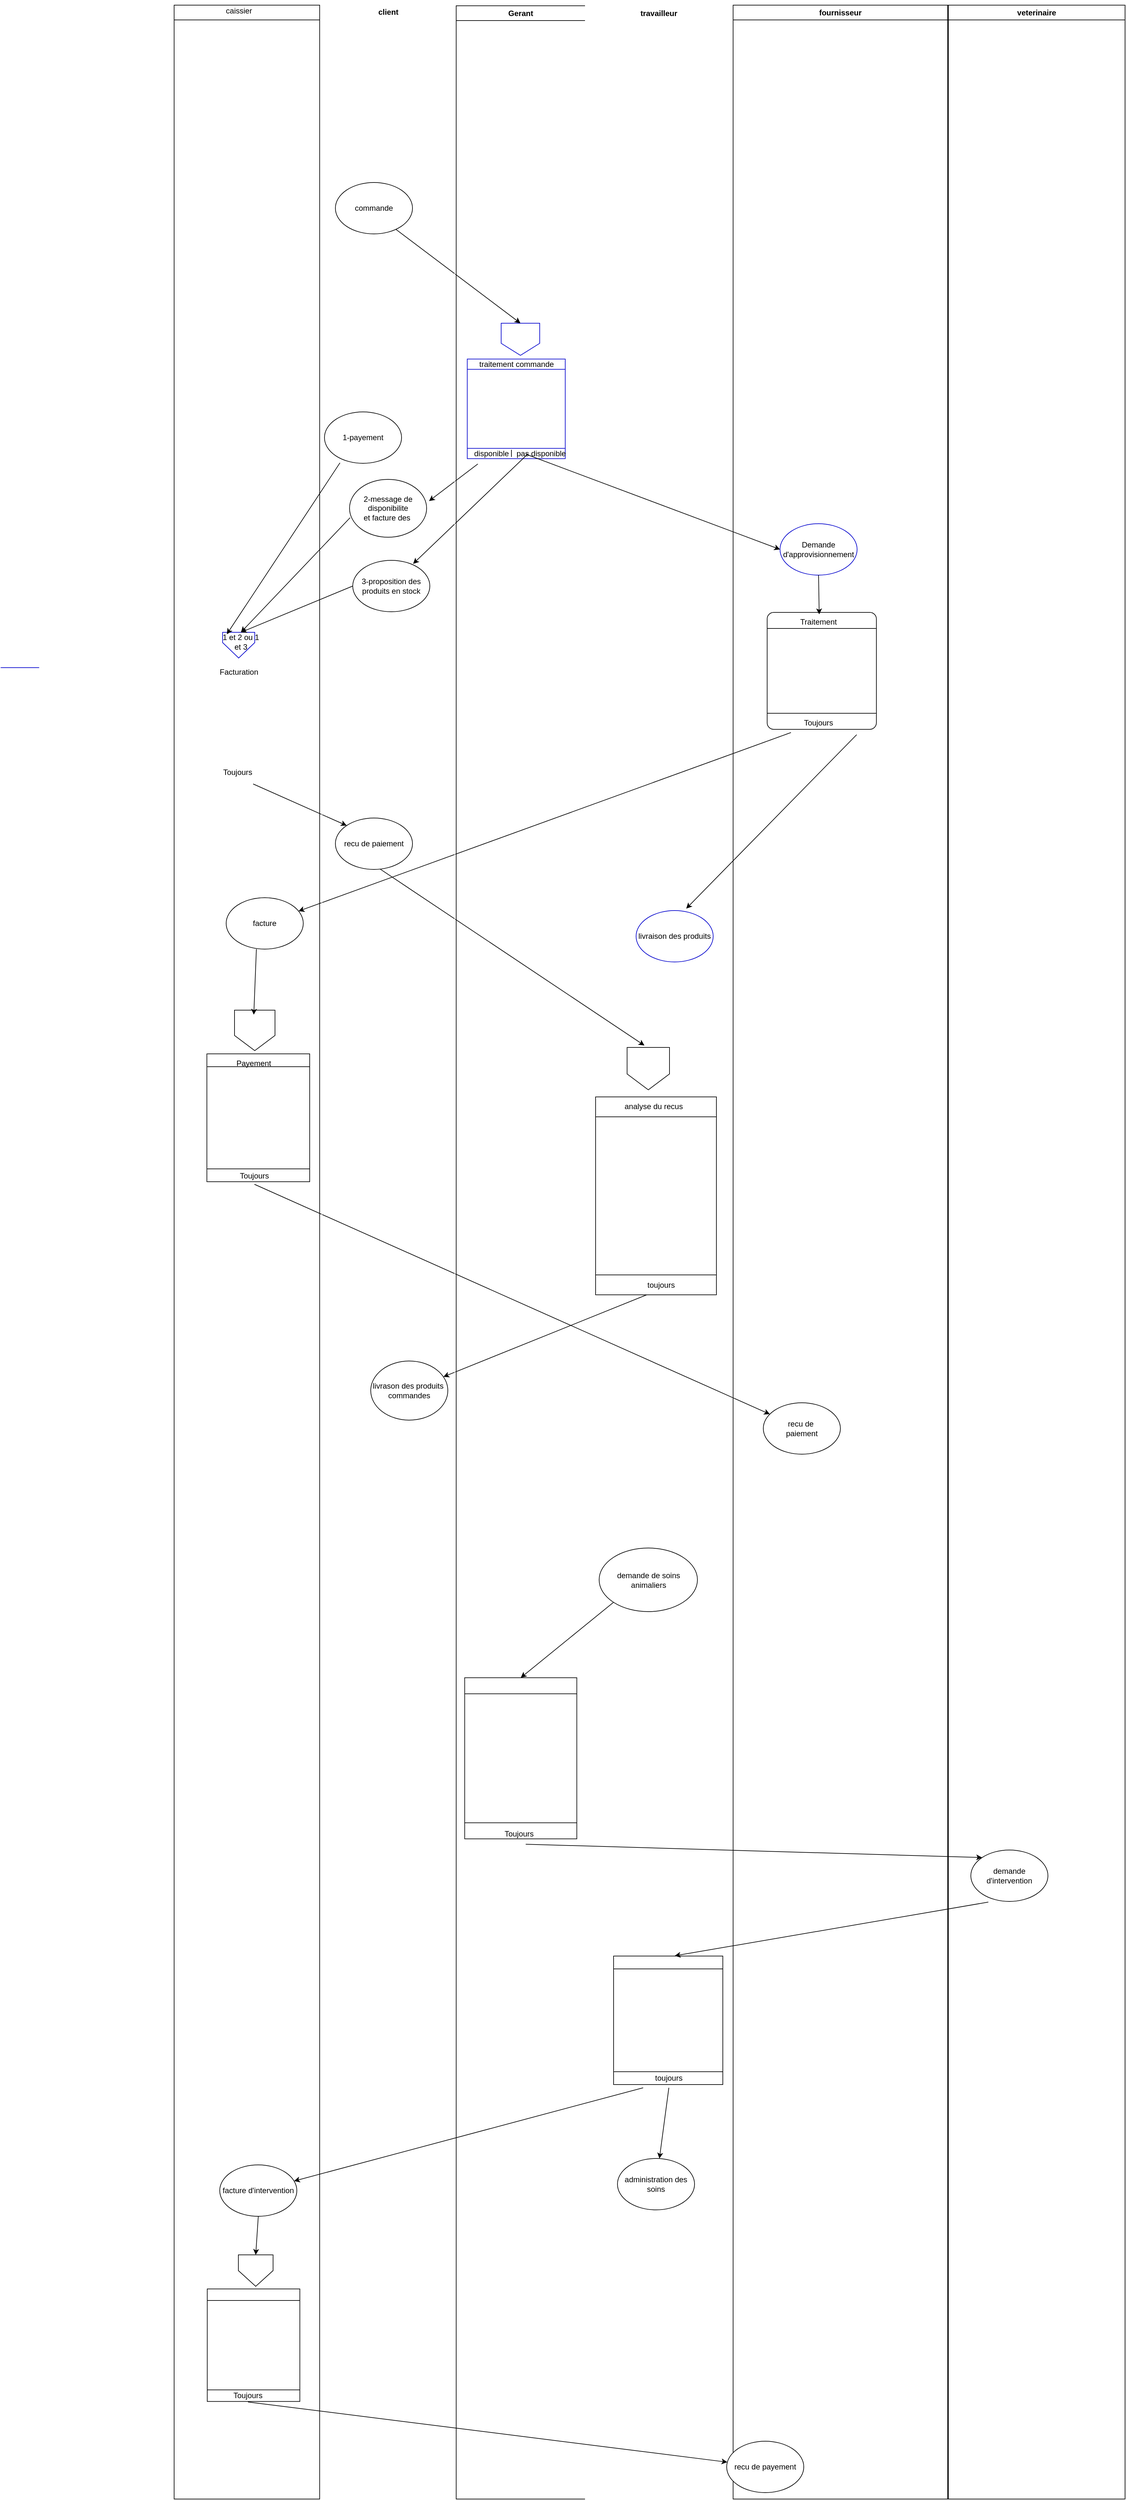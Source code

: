 <mxfile version="20.8.16" type="device" pages="2"><diagram id="_wHtPRiYCmOLd6U_pCaD" name="Page-2"><mxGraphModel dx="2730" dy="1929" grid="1" gridSize="10" guides="1" tooltips="1" connect="1" arrows="1" fold="1" page="1" pageScale="1" pageWidth="827" pageHeight="1169" math="0" shadow="0"><root><mxCell id="0"/><mxCell id="1" parent="0"/><mxCell id="dFx7eWfpl0-Sr2vh82I6-42" value="" style="swimlane;whiteSpace=wrap;html=1;" parent="1" vertex="1"><mxGeometry y="-401" width="226.53" height="3881" as="geometry"/></mxCell><mxCell id="k21HXoA44HIlBdonrbgH-63" value="" style="verticalLabelPosition=bottom;verticalAlign=top;html=1;shape=process;whiteSpace=wrap;rounded=1;size=0.14;arcSize=6;strokeColor=#FFFFFF;strokeWidth=1;rotation=90;" parent="dFx7eWfpl0-Sr2vh82I6-42" vertex="1"><mxGeometry x="8" y="1030" width="185" height="162.5" as="geometry"/></mxCell><mxCell id="k21HXoA44HIlBdonrbgH-72" value="" style="shape=offPageConnector;whiteSpace=wrap;html=1;strokeColor=#0000CC;strokeWidth=1;size=0.6;" parent="dFx7eWfpl0-Sr2vh82I6-42" vertex="1"><mxGeometry x="75.5" y="976" width="50" height="40" as="geometry"/></mxCell><mxCell id="k21HXoA44HIlBdonrbgH-73" value="1 et 2 ou 1 et 3" style="text;html=1;strokeColor=none;fillColor=none;align=center;verticalAlign=middle;whiteSpace=wrap;rounded=0;" parent="dFx7eWfpl0-Sr2vh82I6-42" vertex="1"><mxGeometry x="74" y="976" width="60" height="30" as="geometry"/></mxCell><mxCell id="k21HXoA44HIlBdonrbgH-91" value="facture" style="ellipse;whiteSpace=wrap;html=1;" parent="dFx7eWfpl0-Sr2vh82I6-42" vertex="1"><mxGeometry x="81" y="1389" width="120" height="80" as="geometry"/></mxCell><mxCell id="k21HXoA44HIlBdonrbgH-93" value="" style="shape=offPageConnector;whiteSpace=wrap;html=1;" parent="dFx7eWfpl0-Sr2vh82I6-42" vertex="1"><mxGeometry x="94" y="1564" width="63" height="63" as="geometry"/></mxCell><mxCell id="k21HXoA44HIlBdonrbgH-96" value="" style="shape=process;whiteSpace=wrap;html=1;backgroundOutline=1;direction=south;" parent="dFx7eWfpl0-Sr2vh82I6-42" vertex="1"><mxGeometry x="51" y="1632" width="160" height="199" as="geometry"/></mxCell><mxCell id="k21HXoA44HIlBdonrbgH-97" value="Payement" style="text;html=1;strokeColor=none;fillColor=none;align=center;verticalAlign=middle;whiteSpace=wrap;rounded=0;" parent="dFx7eWfpl0-Sr2vh82I6-42" vertex="1"><mxGeometry x="45" y="1632" width="158" height="30" as="geometry"/></mxCell><mxCell id="k21HXoA44HIlBdonrbgH-98" value="Toujours" style="text;html=1;strokeColor=none;fillColor=none;align=center;verticalAlign=middle;whiteSpace=wrap;rounded=0;" parent="dFx7eWfpl0-Sr2vh82I6-42" vertex="1"><mxGeometry x="44" y="1809" width="162" height="26" as="geometry"/></mxCell><mxCell id="6mgHY01EebdtEA9BwNPe-30" value="facture d'intervention" style="ellipse;whiteSpace=wrap;html=1;" vertex="1" parent="dFx7eWfpl0-Sr2vh82I6-42"><mxGeometry x="71" y="3361" width="120" height="80" as="geometry"/></mxCell><mxCell id="6mgHY01EebdtEA9BwNPe-31" value="" style="verticalLabelPosition=bottom;verticalAlign=top;html=1;shape=offPageConnector;rounded=0;size=0.5;" vertex="1" parent="dFx7eWfpl0-Sr2vh82I6-42"><mxGeometry x="100" y="3501" width="54" height="49" as="geometry"/></mxCell><mxCell id="6mgHY01EebdtEA9BwNPe-32" value="" style="endArrow=classic;html=1;rounded=0;entryX=0.5;entryY=0;entryDx=0;entryDy=0;exitX=0.5;exitY=1;exitDx=0;exitDy=0;" edge="1" parent="dFx7eWfpl0-Sr2vh82I6-42" source="6mgHY01EebdtEA9BwNPe-30" target="6mgHY01EebdtEA9BwNPe-31"><mxGeometry width="50" height="50" relative="1" as="geometry"><mxPoint x="390" y="3431" as="sourcePoint"/><mxPoint x="770" y="3291" as="targetPoint"/></mxGeometry></mxCell><mxCell id="6mgHY01EebdtEA9BwNPe-33" value="" style="shape=process;whiteSpace=wrap;html=1;backgroundOutline=1;rotation=90;" vertex="1" parent="dFx7eWfpl0-Sr2vh82I6-42"><mxGeometry x="36.07" y="3569.55" width="175.11" height="144.1" as="geometry"/></mxCell><mxCell id="6mgHY01EebdtEA9BwNPe-34" value="Toujours" style="text;html=1;strokeColor=none;fillColor=none;align=center;verticalAlign=middle;whiteSpace=wrap;rounded=0;" vertex="1" parent="dFx7eWfpl0-Sr2vh82I6-42"><mxGeometry x="50" y="3709" width="130" height="21" as="geometry"/></mxCell><mxCell id="dFx7eWfpl0-Sr2vh82I6-45" value="Gerant" style="swimlane;whiteSpace=wrap;html=1;" parent="1" vertex="1"><mxGeometry x="439" y="-400" width="201" height="3880" as="geometry"/></mxCell><mxCell id="k21HXoA44HIlBdonrbgH-75" value="" style="shape=offPageConnector;whiteSpace=wrap;html=1;strokeColor=#0000CC;strokeWidth=1;" parent="dFx7eWfpl0-Sr2vh82I6-45" vertex="1"><mxGeometry x="70" y="494" width="60" height="50" as="geometry"/></mxCell><mxCell id="k21HXoA44HIlBdonrbgH-43" value="" style="shape=process;whiteSpace=wrap;html=1;backgroundOutline=1;strokeColor=#0000CC;rotation=-90;" parent="dFx7eWfpl0-Sr2vh82I6-45" vertex="1"><mxGeometry x="16" y="551" width="155" height="152.5" as="geometry"/></mxCell><mxCell id="k21HXoA44HIlBdonrbgH-46" value="traitement commande" style="text;strokeColor=none;fillColor=none;align=left;verticalAlign=middle;spacingLeft=4;spacingRight=4;overflow=hidden;points=[[0,0.5],[1,0.5]];portConstraint=eastwest;rotatable=0;whiteSpace=wrap;html=1;" parent="dFx7eWfpl0-Sr2vh82I6-45" vertex="1"><mxGeometry x="30" y="543" width="140" height="30" as="geometry"/></mxCell><mxCell id="k21HXoA44HIlBdonrbgH-45" value="disponible" style="text;strokeColor=none;fillColor=none;align=left;verticalAlign=middle;spacingLeft=4;spacingRight=4;overflow=hidden;points=[[0,0.5],[1,0.5]];portConstraint=eastwest;rotatable=0;whiteSpace=wrap;html=1;" parent="dFx7eWfpl0-Sr2vh82I6-45" vertex="1"><mxGeometry x="22" y="682" width="90" height="30" as="geometry"/></mxCell><mxCell id="k21HXoA44HIlBdonrbgH-47" value="pas disponible" style="text;strokeColor=none;fillColor=none;align=left;verticalAlign=middle;spacingLeft=4;spacingRight=4;overflow=hidden;points=[[0,0.5],[1,0.5]];portConstraint=eastwest;rotatable=0;whiteSpace=wrap;html=1;" parent="dFx7eWfpl0-Sr2vh82I6-45" vertex="1"><mxGeometry x="88.25" y="682" width="88.75" height="30" as="geometry"/></mxCell><mxCell id="_wJdGZ9Efplp0J-UyoYN-21" value="" style="shape=process;whiteSpace=wrap;html=1;backgroundOutline=1;rotation=-90;" vertex="1" parent="dFx7eWfpl0-Sr2vh82I6-45"><mxGeometry x="-24.88" y="2640" width="250.75" height="174.5" as="geometry"/></mxCell><mxCell id="_wJdGZ9Efplp0J-UyoYN-22" value="Toujours" style="text;html=1;strokeColor=none;fillColor=none;align=center;verticalAlign=middle;whiteSpace=wrap;rounded=0;" vertex="1" parent="dFx7eWfpl0-Sr2vh82I6-45"><mxGeometry x="18" y="2830" width="160" height="30" as="geometry"/></mxCell><mxCell id="dFx7eWfpl0-Sr2vh82I6-46" value="travailleur" style="swimlane;whiteSpace=wrap;html=1;strokeColor=#FFFFFF;" parent="1" vertex="1"><mxGeometry x="640" y="-400" width="229" height="3880" as="geometry"/></mxCell><mxCell id="k21HXoA44HIlBdonrbgH-80" value="livraison des produits" style="ellipse;whiteSpace=wrap;html=1;strokeColor=#0000CC;strokeWidth=1;" parent="dFx7eWfpl0-Sr2vh82I6-46" vertex="1"><mxGeometry x="79" y="1408" width="120" height="80" as="geometry"/></mxCell><mxCell id="_wJdGZ9Efplp0J-UyoYN-4" value="" style="shape=offPageConnector;whiteSpace=wrap;html=1;" vertex="1" parent="dFx7eWfpl0-Sr2vh82I6-46"><mxGeometry x="65" y="1621" width="66" height="66" as="geometry"/></mxCell><mxCell id="_wJdGZ9Efplp0J-UyoYN-5" value="" style="shape=process;whiteSpace=wrap;html=1;backgroundOutline=1;rotation=90;" vertex="1" parent="dFx7eWfpl0-Sr2vh82I6-46"><mxGeometry x="-44" y="1758" width="308" height="188" as="geometry"/></mxCell><mxCell id="_wJdGZ9Efplp0J-UyoYN-7" value="analyse du recus" style="text;html=1;strokeColor=none;fillColor=none;align=center;verticalAlign=middle;whiteSpace=wrap;rounded=0;" vertex="1" parent="dFx7eWfpl0-Sr2vh82I6-46"><mxGeometry x="18" y="1698" width="177" height="30" as="geometry"/></mxCell><mxCell id="_wJdGZ9Efplp0J-UyoYN-8" value="toujours" style="text;html=1;strokeColor=none;fillColor=none;align=center;verticalAlign=middle;whiteSpace=wrap;rounded=0;" vertex="1" parent="dFx7eWfpl0-Sr2vh82I6-46"><mxGeometry x="73" y="1976" width="90" height="30" as="geometry"/></mxCell><mxCell id="_wJdGZ9Efplp0J-UyoYN-18" value="demande de soins animaliers" style="ellipse;whiteSpace=wrap;html=1;" vertex="1" parent="dFx7eWfpl0-Sr2vh82I6-46"><mxGeometry x="21.5" y="2400" width="153" height="99" as="geometry"/></mxCell><mxCell id="_wJdGZ9Efplp0J-UyoYN-25" value="" style="shape=process;whiteSpace=wrap;html=1;backgroundOutline=1;rotation=90;" vertex="1" parent="dFx7eWfpl0-Sr2vh82I6-46"><mxGeometry x="29" y="3050" width="200" height="170" as="geometry"/></mxCell><mxCell id="6mgHY01EebdtEA9BwNPe-26" value="toujours" style="text;html=1;strokeColor=none;fillColor=none;align=center;verticalAlign=middle;whiteSpace=wrap;rounded=0;" vertex="1" parent="dFx7eWfpl0-Sr2vh82I6-46"><mxGeometry x="50" y="3210" width="160" height="30" as="geometry"/></mxCell><mxCell id="6mgHY01EebdtEA9BwNPe-29" value="administration des soins" style="ellipse;whiteSpace=wrap;html=1;" vertex="1" parent="dFx7eWfpl0-Sr2vh82I6-46"><mxGeometry x="50.0" y="3350" width="120" height="80" as="geometry"/></mxCell><mxCell id="6mgHY01EebdtEA9BwNPe-27" value="" style="endArrow=classic;html=1;rounded=0;exitX=0.5;exitY=1;exitDx=0;exitDy=0;" edge="1" parent="dFx7eWfpl0-Sr2vh82I6-46" source="6mgHY01EebdtEA9BwNPe-26" target="6mgHY01EebdtEA9BwNPe-29"><mxGeometry width="50" height="50" relative="1" as="geometry"><mxPoint x="80" y="3340" as="sourcePoint"/><mxPoint x="150" y="3390" as="targetPoint"/></mxGeometry></mxCell><mxCell id="dFx7eWfpl0-Sr2vh82I6-47" value="fournisseur" style="swimlane;whiteSpace=wrap;html=1;" parent="1" vertex="1"><mxGeometry x="870" y="-401" width="334" height="3881" as="geometry"/></mxCell><mxCell id="k21HXoA44HIlBdonrbgH-53" value="Demande d'approvisionnement" style="ellipse;whiteSpace=wrap;html=1;strokeColor=#0000CC;strokeWidth=1;" parent="dFx7eWfpl0-Sr2vh82I6-47" vertex="1"><mxGeometry x="73" y="807" width="120" height="80" as="geometry"/></mxCell><mxCell id="k21HXoA44HIlBdonrbgH-74" value="" style="verticalLabelPosition=bottom;verticalAlign=top;html=1;shape=process;whiteSpace=wrap;rounded=1;size=0.14;arcSize=6;strokeWidth=1;rotation=-90;" parent="dFx7eWfpl0-Sr2vh82I6-47" vertex="1"><mxGeometry x="47" y="951" width="182" height="170" as="geometry"/></mxCell><mxCell id="k21HXoA44HIlBdonrbgH-78" value="Traitement" style="text;html=1;strokeColor=none;fillColor=none;align=center;verticalAlign=middle;whiteSpace=wrap;rounded=0;" parent="dFx7eWfpl0-Sr2vh82I6-47" vertex="1"><mxGeometry x="52" y="945" width="162" height="30" as="geometry"/></mxCell><mxCell id="k21HXoA44HIlBdonrbgH-79" value="Toujours" style="text;html=1;strokeColor=none;fillColor=none;align=center;verticalAlign=middle;whiteSpace=wrap;rounded=0;" parent="dFx7eWfpl0-Sr2vh82I6-47" vertex="1"><mxGeometry x="47" y="1102" width="172" height="30" as="geometry"/></mxCell><mxCell id="_wJdGZ9Efplp0J-UyoYN-2" value="recu de&amp;nbsp;&lt;br&gt;paiement" style="ellipse;whiteSpace=wrap;html=1;" vertex="1" parent="dFx7eWfpl0-Sr2vh82I6-47"><mxGeometry x="47" y="2175" width="120" height="80" as="geometry"/></mxCell><mxCell id="6mgHY01EebdtEA9BwNPe-37" value="recu de payement" style="ellipse;whiteSpace=wrap;html=1;" vertex="1" parent="dFx7eWfpl0-Sr2vh82I6-47"><mxGeometry x="-10.0" y="3791" width="120" height="80" as="geometry"/></mxCell><mxCell id="dFx7eWfpl0-Sr2vh82I6-49" value="veterinaire" style="swimlane;whiteSpace=wrap;html=1;" parent="1" vertex="1"><mxGeometry x="1205" y="-401" width="275" height="3881" as="geometry"/></mxCell><mxCell id="_wJdGZ9Efplp0J-UyoYN-23" value="demande d'intervention" style="ellipse;whiteSpace=wrap;html=1;" vertex="1" parent="dFx7eWfpl0-Sr2vh82I6-49"><mxGeometry x="35" y="2871" width="120" height="80" as="geometry"/></mxCell><mxCell id="k21HXoA44HIlBdonrbgH-49" value="" style="endArrow=classic;html=1;rounded=0;entryX=1.031;entryY=0.375;entryDx=0;entryDy=0;exitX=0.13;exitY=1.033;exitDx=0;exitDy=0;exitPerimeter=0;entryPerimeter=0;" parent="1" source="k21HXoA44HIlBdonrbgH-45" target="_wJdGZ9Efplp0J-UyoYN-13" edge="1"><mxGeometry relative="1" as="geometry"><mxPoint x="400" y="308.395" as="sourcePoint"/><mxPoint x="377.426" y="409.716" as="targetPoint"/></mxGeometry></mxCell><mxCell id="k21HXoA44HIlBdonrbgH-50" value="" style="endArrow=none;html=1;rounded=0;" parent="1" edge="1"><mxGeometry width="50" height="50" relative="1" as="geometry"><mxPoint x="525" y="302" as="sourcePoint"/><mxPoint x="525" y="291" as="targetPoint"/></mxGeometry></mxCell><mxCell id="k21HXoA44HIlBdonrbgH-54" value="" style="endArrow=classic;html=1;rounded=0;entryX=0;entryY=0.5;entryDx=0;entryDy=0;" parent="1" target="k21HXoA44HIlBdonrbgH-53" edge="1"><mxGeometry relative="1" as="geometry"><mxPoint x="548" y="298" as="sourcePoint"/><mxPoint x="470" y="290" as="targetPoint"/></mxGeometry></mxCell><mxCell id="k21HXoA44HIlBdonrbgH-55" value="" style="edgeLabel;resizable=0;html=1;align=center;verticalAlign=middle;strokeColor=#0000CC;strokeWidth=1;" parent="k21HXoA44HIlBdonrbgH-54" connectable="0" vertex="1"><mxGeometry relative="1" as="geometry"/></mxCell><mxCell id="k21HXoA44HIlBdonrbgH-56" value="" style="endArrow=classic;html=1;rounded=0;exitX=0.5;exitY=1;exitDx=0;exitDy=0;" parent="1" source="k21HXoA44HIlBdonrbgH-53" edge="1"><mxGeometry relative="1" as="geometry"><mxPoint x="405" y="280" as="sourcePoint"/><mxPoint x="1004" y="547" as="targetPoint"/></mxGeometry></mxCell><mxCell id="k21HXoA44HIlBdonrbgH-58" value="" style="endArrow=classic;html=1;rounded=0;exitX=1;exitY=0.5;exitDx=0;exitDy=0;entryX=0.783;entryY=0.068;entryDx=0;entryDy=0;entryPerimeter=0;" parent="1" target="_wJdGZ9Efplp0J-UyoYN-15" edge="1" source="k21HXoA44HIlBdonrbgH-45"><mxGeometry relative="1" as="geometry"><mxPoint x="518" y="298" as="sourcePoint"/><mxPoint x="372" y="563" as="targetPoint"/></mxGeometry></mxCell><mxCell id="k21HXoA44HIlBdonrbgH-59" value="" style="edgeLabel;resizable=0;html=1;align=center;verticalAlign=middle;strokeColor=#0000CC;strokeWidth=1;" parent="k21HXoA44HIlBdonrbgH-58" connectable="0" vertex="1"><mxGeometry relative="1" as="geometry"/></mxCell><mxCell id="k21HXoA44HIlBdonrbgH-64" value="" style="line;strokeWidth=1;rotatable=0;dashed=0;labelPosition=right;align=left;verticalAlign=middle;spacingTop=0;spacingLeft=6;points=[];portConstraint=eastwest;strokeColor=#0000CC;" parent="1" vertex="1"><mxGeometry x="-270" y="625" width="60" height="10" as="geometry"/></mxCell><mxCell id="k21HXoA44HIlBdonrbgH-65" value="Facturation" style="text;html=1;strokeColor=none;fillColor=none;align=center;verticalAlign=middle;whiteSpace=wrap;rounded=0;" parent="1" vertex="1"><mxGeometry x="31" y="622" width="140" height="30" as="geometry"/></mxCell><mxCell id="k21HXoA44HIlBdonrbgH-66" value="Toujours" style="text;html=1;strokeColor=none;fillColor=none;align=center;verticalAlign=middle;whiteSpace=wrap;rounded=0;" parent="1" vertex="1"><mxGeometry x="19" y="778" width="160" height="30" as="geometry"/></mxCell><mxCell id="k21HXoA44HIlBdonrbgH-67" value="" style="endArrow=classic;html=1;rounded=0;entryX=0;entryY=0;entryDx=0;entryDy=0;exitX=0.65;exitY=1.1;exitDx=0;exitDy=0;exitPerimeter=0;" parent="1" source="k21HXoA44HIlBdonrbgH-66" target="_wJdGZ9Efplp0J-UyoYN-16" edge="1"><mxGeometry relative="1" as="geometry"><mxPoint x="93" y="803" as="sourcePoint"/><mxPoint x="311.96" y="861" as="targetPoint"/></mxGeometry></mxCell><mxCell id="k21HXoA44HIlBdonrbgH-68" value="" style="edgeLabel;resizable=0;html=1;align=center;verticalAlign=middle;strokeColor=#0000CC;strokeWidth=1;" parent="k21HXoA44HIlBdonrbgH-67" connectable="0" vertex="1"><mxGeometry relative="1" as="geometry"/></mxCell><mxCell id="k21HXoA44HIlBdonrbgH-76" value="" style="endArrow=classic;html=1;rounded=0;exitX=0.5;exitY=1;exitDx=0;exitDy=0;entryX=0.5;entryY=0;entryDx=0;entryDy=0;" parent="1" target="k21HXoA44HIlBdonrbgH-75" edge="1"><mxGeometry relative="1" as="geometry"><mxPoint x="332" y="-62" as="sourcePoint"/><mxPoint x="600" y="150" as="targetPoint"/></mxGeometry></mxCell><mxCell id="k21HXoA44HIlBdonrbgH-77" value="" style="edgeLabel;resizable=0;html=1;align=center;verticalAlign=middle;strokeColor=#0000CC;strokeWidth=1;" parent="k21HXoA44HIlBdonrbgH-76" connectable="0" vertex="1"><mxGeometry relative="1" as="geometry"/></mxCell><mxCell id="k21HXoA44HIlBdonrbgH-82" value="" style="endArrow=classic;html=1;rounded=0;entryX=0.65;entryY=-0.037;entryDx=0;entryDy=0;entryPerimeter=0;exitX=0.845;exitY=1.111;exitDx=0;exitDy=0;exitPerimeter=0;" parent="1" source="k21HXoA44HIlBdonrbgH-79" target="k21HXoA44HIlBdonrbgH-80" edge="1"><mxGeometry relative="1" as="geometry"><mxPoint x="380" y="640" as="sourcePoint"/><mxPoint x="480" y="640" as="targetPoint"/></mxGeometry></mxCell><mxCell id="k21HXoA44HIlBdonrbgH-87" value="caissier" style="text;html=1;strokeColor=none;fillColor=none;align=center;verticalAlign=middle;whiteSpace=wrap;rounded=0;" parent="1" vertex="1"><mxGeometry x="15" y="-409" width="172" height="33" as="geometry"/></mxCell><mxCell id="k21HXoA44HIlBdonrbgH-90" value="" style="endArrow=classic;html=1;rounded=0;exitX=0.25;exitY=1;exitDx=0;exitDy=0;" parent="1" source="k21HXoA44HIlBdonrbgH-79" target="k21HXoA44HIlBdonrbgH-91" edge="1"><mxGeometry width="50" height="50" relative="1" as="geometry"><mxPoint x="683" y="739" as="sourcePoint"/><mxPoint x="208" y="1047" as="targetPoint"/></mxGeometry></mxCell><mxCell id="k21HXoA44HIlBdonrbgH-92" value="" style="endArrow=classic;html=1;rounded=0;exitX=0.392;exitY=1;exitDx=0;exitDy=0;exitPerimeter=0;" parent="1" source="k21HXoA44HIlBdonrbgH-91" edge="1"><mxGeometry width="50" height="50" relative="1" as="geometry"><mxPoint x="683" y="1344" as="sourcePoint"/><mxPoint x="124" y="1170" as="targetPoint"/></mxGeometry></mxCell><mxCell id="_wJdGZ9Efplp0J-UyoYN-1" value="" style="endArrow=classic;html=1;rounded=0;exitX=0.5;exitY=1;exitDx=0;exitDy=0;" edge="1" parent="1" source="k21HXoA44HIlBdonrbgH-98" target="_wJdGZ9Efplp0J-UyoYN-2"><mxGeometry width="50" height="50" relative="1" as="geometry"><mxPoint x="133" y="1024" as="sourcePoint"/><mxPoint x="926" y="1646" as="targetPoint"/></mxGeometry></mxCell><mxCell id="_wJdGZ9Efplp0J-UyoYN-3" value="" style="endArrow=classic;html=1;rounded=0;exitX=0.5;exitY=1;exitDx=0;exitDy=0;" edge="1" parent="1"><mxGeometry width="50" height="50" relative="1" as="geometry"><mxPoint x="317" y="941" as="sourcePoint"/><mxPoint x="732" y="1218" as="targetPoint"/></mxGeometry></mxCell><mxCell id="_wJdGZ9Efplp0J-UyoYN-9" value="" style="endArrow=classic;html=1;rounded=0;exitX=0.25;exitY=1;exitDx=0;exitDy=0;" edge="1" parent="1" source="_wJdGZ9Efplp0J-UyoYN-8" target="_wJdGZ9Efplp0J-UyoYN-10"><mxGeometry width="50" height="50" relative="1" as="geometry"><mxPoint x="428" y="1501" as="sourcePoint"/><mxPoint x="316" y="1734" as="targetPoint"/></mxGeometry></mxCell><mxCell id="_wJdGZ9Efplp0J-UyoYN-11" value="client" style="swimlane;whiteSpace=wrap;html=1;startSize=23;strokeWidth=1;strokeColor=#FFFFFF;" vertex="1" parent="1"><mxGeometry x="230" y="-402" width="207" height="3882" as="geometry"/></mxCell><mxCell id="_wJdGZ9Efplp0J-UyoYN-12" value="commande" style="ellipse;whiteSpace=wrap;html=1;" vertex="1" parent="_wJdGZ9Efplp0J-UyoYN-11"><mxGeometry x="21" y="277" width="120" height="80" as="geometry"/></mxCell><mxCell id="_wJdGZ9Efplp0J-UyoYN-13" value="2-message de disponibilite&lt;br&gt;et facture des&amp;nbsp;" style="ellipse;whiteSpace=wrap;html=1;" vertex="1" parent="_wJdGZ9Efplp0J-UyoYN-11"><mxGeometry x="43" y="739" width="120" height="90" as="geometry"/></mxCell><mxCell id="_wJdGZ9Efplp0J-UyoYN-14" value="1-payement" style="ellipse;whiteSpace=wrap;html=1;" vertex="1" parent="_wJdGZ9Efplp0J-UyoYN-11"><mxGeometry x="4" y="634" width="120" height="80" as="geometry"/></mxCell><mxCell id="_wJdGZ9Efplp0J-UyoYN-15" value="3-proposition des produits en stock" style="ellipse;whiteSpace=wrap;html=1;" vertex="1" parent="_wJdGZ9Efplp0J-UyoYN-11"><mxGeometry x="48" y="865" width="120" height="80" as="geometry"/></mxCell><mxCell id="_wJdGZ9Efplp0J-UyoYN-16" value="recu de paiement" style="ellipse;whiteSpace=wrap;html=1;" vertex="1" parent="_wJdGZ9Efplp0J-UyoYN-11"><mxGeometry x="21" y="1266" width="120" height="80" as="geometry"/></mxCell><mxCell id="_wJdGZ9Efplp0J-UyoYN-10" value="livrason des produits&amp;nbsp;&lt;br&gt;commandes" style="ellipse;whiteSpace=wrap;html=1;" vertex="1" parent="_wJdGZ9Efplp0J-UyoYN-11"><mxGeometry x="76" y="2111" width="120" height="92" as="geometry"/></mxCell><mxCell id="k21HXoA44HIlBdonrbgH-60" value="" style="endArrow=classic;html=1;rounded=0;exitX=0.201;exitY=0.991;exitDx=0;exitDy=0;exitPerimeter=0;" parent="1" source="_wJdGZ9Efplp0J-UyoYN-14" edge="1"><mxGeometry relative="1" as="geometry"><mxPoint x="277.72" y="336.32" as="sourcePoint"/><mxPoint x="82" y="578" as="targetPoint"/></mxGeometry></mxCell><mxCell id="k21HXoA44HIlBdonrbgH-61" value="" style="edgeLabel;resizable=0;html=1;align=center;verticalAlign=middle;strokeColor=#0000CC;strokeWidth=1;" parent="k21HXoA44HIlBdonrbgH-60" connectable="0" vertex="1"><mxGeometry relative="1" as="geometry"/></mxCell><mxCell id="k21HXoA44HIlBdonrbgH-62" value="" style="endArrow=classic;html=1;rounded=0;exitX=0.008;exitY=0.662;exitDx=0;exitDy=0;exitPerimeter=0;entryX=0.5;entryY=0;entryDx=0;entryDy=0;" parent="1" source="_wJdGZ9Efplp0J-UyoYN-13" target="k21HXoA44HIlBdonrbgH-73" edge="1"><mxGeometry relative="1" as="geometry"><mxPoint x="304.04" y="469.04" as="sourcePoint"/><mxPoint x="88" y="572" as="targetPoint"/></mxGeometry></mxCell><mxCell id="_wJdGZ9Efplp0J-UyoYN-17" value="" style="endArrow=classic;html=1;rounded=0;entryX=0.5;entryY=0;entryDx=0;entryDy=0;exitX=0;exitY=0.5;exitDx=0;exitDy=0;" edge="1" parent="1" source="_wJdGZ9Efplp0J-UyoYN-15" target="k21HXoA44HIlBdonrbgH-73"><mxGeometry width="50" height="50" relative="1" as="geometry"><mxPoint x="718" y="547" as="sourcePoint"/><mxPoint x="768" y="497" as="targetPoint"/></mxGeometry></mxCell><mxCell id="_wJdGZ9Efplp0J-UyoYN-19" value="" style="endArrow=classic;html=1;rounded=0;entryX=1;entryY=0.5;entryDx=0;entryDy=0;exitX=0;exitY=1;exitDx=0;exitDy=0;" edge="1" parent="1" source="_wJdGZ9Efplp0J-UyoYN-18" target="_wJdGZ9Efplp0J-UyoYN-21"><mxGeometry width="50" height="50" relative="1" as="geometry"><mxPoint x="770" y="2140" as="sourcePoint"/><mxPoint x="601.048" y="2208.98" as="targetPoint"/></mxGeometry></mxCell><mxCell id="_wJdGZ9Efplp0J-UyoYN-24" value="" style="endArrow=classic;html=1;rounded=0;entryX=0;entryY=0;entryDx=0;entryDy=0;exitX=0.564;exitY=1.033;exitDx=0;exitDy=0;exitPerimeter=0;" edge="1" parent="1" source="_wJdGZ9Efplp0J-UyoYN-22" target="_wJdGZ9Efplp0J-UyoYN-23"><mxGeometry width="50" height="50" relative="1" as="geometry"><mxPoint x="720" y="2380" as="sourcePoint"/><mxPoint x="770" y="2330" as="targetPoint"/></mxGeometry></mxCell><mxCell id="_wJdGZ9Efplp0J-UyoYN-26" value="" style="endArrow=classic;html=1;rounded=0;entryX=-0.002;entryY=0.44;entryDx=0;entryDy=0;entryPerimeter=0;exitX=0.227;exitY=1.013;exitDx=0;exitDy=0;exitPerimeter=0;" edge="1" parent="1" source="_wJdGZ9Efplp0J-UyoYN-23" target="_wJdGZ9Efplp0J-UyoYN-25"><mxGeometry width="50" height="50" relative="1" as="geometry"><mxPoint x="720" y="2740" as="sourcePoint"/><mxPoint x="770" y="2690" as="targetPoint"/></mxGeometry></mxCell><mxCell id="6mgHY01EebdtEA9BwNPe-28" value="" style="endArrow=classic;html=1;rounded=0;exitX=0.25;exitY=1;exitDx=0;exitDy=0;" edge="1" parent="1" source="6mgHY01EebdtEA9BwNPe-26" target="6mgHY01EebdtEA9BwNPe-30"><mxGeometry width="50" height="50" relative="1" as="geometry"><mxPoint x="720" y="2940" as="sourcePoint"/><mxPoint x="170" y="2980" as="targetPoint"/></mxGeometry></mxCell><mxCell id="6mgHY01EebdtEA9BwNPe-35" value="" style="endArrow=classic;html=1;rounded=0;exitX=0.5;exitY=1;exitDx=0;exitDy=0;" edge="1" parent="1" source="6mgHY01EebdtEA9BwNPe-34" target="6mgHY01EebdtEA9BwNPe-37"><mxGeometry width="50" height="50" relative="1" as="geometry"><mxPoint x="720" y="3100" as="sourcePoint"/><mxPoint x="940" y="3390" as="targetPoint"/></mxGeometry></mxCell></root></mxGraphModel></diagram><diagram name="Page-1" id="lCERtDwsM06ypFiiTXCg"><mxGraphModel dx="1120" dy="1701" grid="1" gridSize="10" guides="1" tooltips="1" connect="1" arrows="1" fold="1" page="1" pageScale="1" pageWidth="827" pageHeight="1169" math="0" shadow="0"><root><mxCell id="0"/><mxCell id="1" parent="0"/><mxCell id="ThtCcwnVwII1tyv0UY_a-2" value="client" style="ellipse;whiteSpace=wrap;html=1;dashed=1;dashPattern=12 12;" parent="1" vertex="1"><mxGeometry x="580" y="-400" width="120" height="80" as="geometry"/></mxCell><mxCell id="ThtCcwnVwII1tyv0UY_a-3" value="founisseur" style="ellipse;whiteSpace=wrap;html=1;dashed=1;dashPattern=12 12;" parent="1" vertex="1"><mxGeometry x="580" y="-270" width="120" height="80" as="geometry"/></mxCell><mxCell id="ThtCcwnVwII1tyv0UY_a-7" value="veterinaire" style="ellipse;whiteSpace=wrap;html=1;dashed=1;dashPattern=12 12;" parent="1" vertex="1"><mxGeometry x="570" y="-100" width="120" height="80" as="geometry"/></mxCell><mxCell id="ThtCcwnVwII1tyv0UY_a-9" value="" style="rounded=0;whiteSpace=wrap;html=1;" parent="1" vertex="1"><mxGeometry x="10" y="-420" width="260" height="400" as="geometry"/></mxCell><mxCell id="ThtCcwnVwII1tyv0UY_a-10" value="Gerant" style="ellipse;whiteSpace=wrap;html=1;fillColor=#0050ef;fontColor=#ffffff;strokeColor=#001DBC;" parent="1" vertex="1"><mxGeometry x="60" y="-390" width="120" height="80" as="geometry"/></mxCell><mxCell id="ThtCcwnVwII1tyv0UY_a-11" value="Travailleur" style="ellipse;whiteSpace=wrap;html=1;fillColor=#0050ef;fontColor=#ffffff;strokeColor=#001DBC;" parent="1" vertex="1"><mxGeometry x="60" y="-230" width="120" height="80" as="geometry"/></mxCell><mxCell id="ThtCcwnVwII1tyv0UY_a-12" value="Caissier" style="ellipse;whiteSpace=wrap;html=1;fillColor=#0050ef;fontColor=#ffffff;strokeColor=#001DBC;" parent="1" vertex="1"><mxGeometry x="60" y="-110" width="120" height="80" as="geometry"/></mxCell><mxCell id="ThtCcwnVwII1tyv0UY_a-22" value="" style="endArrow=classic;html=1;rounded=0;exitX=1;exitY=1;exitDx=0;exitDy=0;entryX=0;entryY=0.5;entryDx=0;entryDy=0;" parent="1" source="ThtCcwnVwII1tyv0UY_a-10" edge="1" target="ThtCcwnVwII1tyv0UY_a-3"><mxGeometry relative="1" as="geometry"><mxPoint x="340" y="-190" as="sourcePoint"/><mxPoint x="570" y="-200" as="targetPoint"/></mxGeometry></mxCell><mxCell id="ThtCcwnVwII1tyv0UY_a-24" value="dmd de ravitaillment" style="edgeLabel;html=1;align=center;verticalAlign=middle;resizable=0;points=[];rotation=15;" parent="ThtCcwnVwII1tyv0UY_a-22" vertex="1" connectable="0"><mxGeometry x="0.241" y="-1" relative="1" as="geometry"><mxPoint x="-118" y="-36" as="offset"/></mxGeometry></mxCell><mxCell id="ThtCcwnVwII1tyv0UY_a-27" value="" style="endArrow=classic;html=1;rounded=0;" parent="1" source="ThtCcwnVwII1tyv0UY_a-3" target="ThtCcwnVwII1tyv0UY_a-10" edge="1"><mxGeometry relative="1" as="geometry"><mxPoint x="340" y="-190" as="sourcePoint"/><mxPoint x="440" y="-190" as="targetPoint"/></mxGeometry></mxCell><mxCell id="ThtCcwnVwII1tyv0UY_a-29" value="ravitaillement" style="edgeLabel;html=1;align=center;verticalAlign=middle;resizable=0;points=[];rotation=15;" parent="ThtCcwnVwII1tyv0UY_a-27" vertex="1" connectable="0"><mxGeometry x="-0.182" y="1" relative="1" as="geometry"><mxPoint x="-113" y="-32" as="offset"/></mxGeometry></mxCell><mxCell id="ThtCcwnVwII1tyv0UY_a-30" value="" style="endArrow=classic;html=1;rounded=0;" parent="1" source="ThtCcwnVwII1tyv0UY_a-2" target="ThtCcwnVwII1tyv0UY_a-10" edge="1"><mxGeometry relative="1" as="geometry"><mxPoint x="570" y="-390" as="sourcePoint"/><mxPoint x="210" y="-330" as="targetPoint"/></mxGeometry></mxCell><mxCell id="ThtCcwnVwII1tyv0UY_a-32" value="commande" style="edgeLabel;html=1;align=center;verticalAlign=middle;resizable=0;points=[];" parent="ThtCcwnVwII1tyv0UY_a-30" vertex="1" connectable="0"><mxGeometry x="-0.165" y="-2" relative="1" as="geometry"><mxPoint as="offset"/></mxGeometry></mxCell><mxCell id="ThtCcwnVwII1tyv0UY_a-35" value="" style="endArrow=classic;html=1;rounded=0;exitX=0.992;exitY=0.588;exitDx=0;exitDy=0;exitPerimeter=0;entryX=0;entryY=0.713;entryDx=0;entryDy=0;entryPerimeter=0;" parent="1" source="ThtCcwnVwII1tyv0UY_a-10" target="ThtCcwnVwII1tyv0UY_a-2" edge="1"><mxGeometry relative="1" as="geometry"><mxPoint x="340" y="-190" as="sourcePoint"/><mxPoint x="440" y="-190" as="targetPoint"/></mxGeometry></mxCell><mxCell id="ThtCcwnVwII1tyv0UY_a-36" value="Label" style="edgeLabel;resizable=0;html=1;align=center;verticalAlign=middle;dashed=1;dashPattern=12 12;strokeColor=#0000CC;" parent="ThtCcwnVwII1tyv0UY_a-35" connectable="0" vertex="1"><mxGeometry relative="1" as="geometry"/></mxCell><mxCell id="ThtCcwnVwII1tyv0UY_a-37" value="reponse commande" style="edgeLabel;html=1;align=center;verticalAlign=middle;resizable=0;points=[];" parent="ThtCcwnVwII1tyv0UY_a-35" vertex="1" connectable="0"><mxGeometry x="0.118" y="-1" relative="1" as="geometry"><mxPoint as="offset"/></mxGeometry></mxCell><mxCell id="ThtCcwnVwII1tyv0UY_a-38" value="" style="endArrow=classic;html=1;rounded=0;exitX=0.767;exitY=0.913;exitDx=0;exitDy=0;exitPerimeter=0;entryX=0.5;entryY=0;entryDx=0;entryDy=0;" parent="1" source="ThtCcwnVwII1tyv0UY_a-10" target="ThtCcwnVwII1tyv0UY_a-7" edge="1"><mxGeometry relative="1" as="geometry"><mxPoint x="320" y="-240" as="sourcePoint"/><mxPoint x="440" y="-190" as="targetPoint"/></mxGeometry></mxCell><mxCell id="ThtCcwnVwII1tyv0UY_a-44" value="dmd de soins" style="edgeLabel;html=1;align=center;verticalAlign=middle;resizable=0;points=[];rotation=20;" parent="ThtCcwnVwII1tyv0UY_a-38" vertex="1" connectable="0"><mxGeometry x="0.205" y="-1" relative="1" as="geometry"><mxPoint x="20" y="5" as="offset"/></mxGeometry></mxCell><mxCell id="ThtCcwnVwII1tyv0UY_a-40" value="" style="endArrow=classic;html=1;rounded=0;" parent="1" edge="1"><mxGeometry relative="1" as="geometry"><mxPoint x="138" y="-310" as="sourcePoint"/><mxPoint x="138" y="-230" as="targetPoint"/></mxGeometry></mxCell><mxCell id="ThtCcwnVwII1tyv0UY_a-54" value="dmd info" style="edgeLabel;html=1;align=center;verticalAlign=middle;resizable=0;points=[];rotation=75;" parent="ThtCcwnVwII1tyv0UY_a-40" vertex="1" connectable="0"><mxGeometry x="-0.289" y="1" relative="1" as="geometry"><mxPoint x="1" y="12" as="offset"/></mxGeometry></mxCell><mxCell id="ThtCcwnVwII1tyv0UY_a-42" value="" style="endArrow=classic;html=1;rounded=0;entryX=0.417;entryY=1.05;entryDx=0;entryDy=0;entryPerimeter=0;exitX=0.383;exitY=-0.037;exitDx=0;exitDy=0;exitPerimeter=0;" parent="1" source="ThtCcwnVwII1tyv0UY_a-11" target="ThtCcwnVwII1tyv0UY_a-10" edge="1"><mxGeometry relative="1" as="geometry"><mxPoint x="130" y="-240" as="sourcePoint"/><mxPoint x="100" y="-310" as="targetPoint"/></mxGeometry></mxCell><mxCell id="ThtCcwnVwII1tyv0UY_a-53" value="retour info" style="edgeLabel;html=1;align=center;verticalAlign=middle;resizable=0;points=[];rotation=-60;" parent="ThtCcwnVwII1tyv0UY_a-42" vertex="1" connectable="0"><mxGeometry x="-0.395" relative="1" as="geometry"><mxPoint as="offset"/></mxGeometry></mxCell><mxCell id="ThtCcwnVwII1tyv0UY_a-45" value="" style="endArrow=classic;html=1;rounded=0;exitX=0;exitY=0.5;exitDx=0;exitDy=0;entryX=1.017;entryY=0.638;entryDx=0;entryDy=0;entryPerimeter=0;" parent="1" source="ThtCcwnVwII1tyv0UY_a-7" edge="1"><mxGeometry relative="1" as="geometry"><mxPoint x="569" y="-62.96" as="sourcePoint"/><mxPoint x="174.04" y="-68.96" as="targetPoint"/></mxGeometry></mxCell><mxCell id="ThtCcwnVwII1tyv0UY_a-46" value="Label" style="edgeLabel;resizable=0;html=1;align=center;verticalAlign=middle;dashed=1;dashPattern=12 12;strokeColor=#0000CC;" parent="ThtCcwnVwII1tyv0UY_a-45" connectable="0" vertex="1"><mxGeometry relative="1" as="geometry"/></mxCell><mxCell id="ThtCcwnVwII1tyv0UY_a-47" value="facture de soins" style="edgeLabel;html=1;align=center;verticalAlign=middle;resizable=0;points=[];" parent="ThtCcwnVwII1tyv0UY_a-45" vertex="1" connectable="0"><mxGeometry x="-0.19" y="-1" relative="1" as="geometry"><mxPoint as="offset"/></mxGeometry></mxCell><mxCell id="ThtCcwnVwII1tyv0UY_a-48" value="" style="endArrow=classic;html=1;rounded=0;exitX=1;exitY=1;exitDx=0;exitDy=0;entryX=0.1;entryY=0.863;entryDx=0;entryDy=0;entryPerimeter=0;" parent="1" source="ThtCcwnVwII1tyv0UY_a-12" target="ThtCcwnVwII1tyv0UY_a-7" edge="1"><mxGeometry relative="1" as="geometry"><mxPoint x="340" y="-60" as="sourcePoint"/><mxPoint x="440" y="-60" as="targetPoint"/></mxGeometry></mxCell><mxCell id="ThtCcwnVwII1tyv0UY_a-50" value="payement pour soin" style="edgeLabel;html=1;align=center;verticalAlign=middle;resizable=0;points=[];" parent="ThtCcwnVwII1tyv0UY_a-48" vertex="1" connectable="0"><mxGeometry x="0.232" y="-2" relative="1" as="geometry"><mxPoint as="offset"/></mxGeometry></mxCell><mxCell id="ThtCcwnVwII1tyv0UY_a-51" value="" style="endArrow=classic;html=1;rounded=0;exitX=1;exitY=0.5;exitDx=0;exitDy=0;entryX=0.283;entryY=1;entryDx=0;entryDy=0;entryPerimeter=0;" parent="1" source="ThtCcwnVwII1tyv0UY_a-12" target="ThtCcwnVwII1tyv0UY_a-3" edge="1"><mxGeometry relative="1" as="geometry"><mxPoint x="340" y="-190" as="sourcePoint"/><mxPoint x="440" y="-190" as="targetPoint"/></mxGeometry></mxCell><mxCell id="ThtCcwnVwII1tyv0UY_a-62" value="payement" style="edgeLabel;html=1;align=center;verticalAlign=middle;resizable=0;points=[];" parent="ThtCcwnVwII1tyv0UY_a-51" vertex="1" connectable="0"><mxGeometry x="0.124" relative="1" as="geometry"><mxPoint x="-110" y="30" as="offset"/></mxGeometry></mxCell><mxCell id="ThtCcwnVwII1tyv0UY_a-59" value="" style="endArrow=classic;html=1;rounded=0;exitX=0;exitY=0;exitDx=0;exitDy=0;entryX=0;entryY=1;entryDx=0;entryDy=0;" parent="1" source="ThtCcwnVwII1tyv0UY_a-11" target="ThtCcwnVwII1tyv0UY_a-10" edge="1"><mxGeometry relative="1" as="geometry"><mxPoint x="340" y="-280" as="sourcePoint"/><mxPoint x="440" y="-280" as="targetPoint"/></mxGeometry></mxCell><mxCell id="ThtCcwnVwII1tyv0UY_a-61" value="animaux malades" style="edgeLabel;html=1;align=center;verticalAlign=middle;resizable=0;points=[];rotation=-30;" parent="ThtCcwnVwII1tyv0UY_a-59" vertex="1" connectable="0"><mxGeometry x="-0.309" relative="1" as="geometry"><mxPoint x="-14" y="-8" as="offset"/></mxGeometry></mxCell><mxCell id="ThtCcwnVwII1tyv0UY_a-63" value="" style="endArrow=classic;html=1;rounded=0;exitX=0;exitY=1;exitDx=0;exitDy=0;" parent="1" source="ThtCcwnVwII1tyv0UY_a-3" edge="1"><mxGeometry relative="1" as="geometry"><mxPoint x="340" y="-280" as="sourcePoint"/><mxPoint x="170" y="-90" as="targetPoint"/></mxGeometry></mxCell><mxCell id="ThtCcwnVwII1tyv0UY_a-65" value="facture de marchandises" style="edgeLabel;html=1;align=center;verticalAlign=middle;resizable=0;points=[];rotation=-15;" parent="ThtCcwnVwII1tyv0UY_a-63" vertex="1" connectable="0"><mxGeometry x="-0.202" relative="1" as="geometry"><mxPoint x="-161" y="33" as="offset"/></mxGeometry></mxCell><mxCell id="ThtCcwnVwII1tyv0UY_a-72" value="" style="endArrow=classic;html=1;rounded=0;entryX=1;entryY=0;entryDx=0;entryDy=0;" parent="1" target="ThtCcwnVwII1tyv0UY_a-12" edge="1"><mxGeometry relative="1" as="geometry"><mxPoint x="670" y="-318" as="sourcePoint"/><mxPoint x="440" y="-280" as="targetPoint"/></mxGeometry></mxCell><mxCell id="ThtCcwnVwII1tyv0UY_a-74" value="payement" style="edgeLabel;html=1;align=center;verticalAlign=middle;resizable=0;points=[];rotation=-15;" parent="ThtCcwnVwII1tyv0UY_a-72" vertex="1" connectable="0"><mxGeometry x="0.63" y="1" relative="1" as="geometry"><mxPoint x="48" y="-21" as="offset"/></mxGeometry></mxCell><mxCell id="ThtCcwnVwII1tyv0UY_a-75" value="" style="endArrow=classic;html=1;rounded=0;exitX=0.7;exitY=0.038;exitDx=0;exitDy=0;exitPerimeter=0;entryX=0.333;entryY=1;entryDx=0;entryDy=0;entryPerimeter=0;" parent="1" source="ThtCcwnVwII1tyv0UY_a-12" target="ThtCcwnVwII1tyv0UY_a-2" edge="1"><mxGeometry relative="1" as="geometry"><mxPoint x="340" y="-280" as="sourcePoint"/><mxPoint x="440" y="-280" as="targetPoint"/></mxGeometry></mxCell><mxCell id="ThtCcwnVwII1tyv0UY_a-77" value="facture payement" style="edgeLabel;html=1;align=center;verticalAlign=middle;resizable=0;points=[];rotation=-25;" parent="ThtCcwnVwII1tyv0UY_a-75" vertex="1" connectable="0"><mxGeometry x="-0.568" relative="1" as="geometry"><mxPoint x="-54" y="21" as="offset"/></mxGeometry></mxCell><mxCell id="ThtCcwnVwII1tyv0UY_a-78" value="" style="endArrow=classic;html=1;rounded=0;entryX=0;entryY=1;entryDx=0;entryDy=0;exitX=1;exitY=0;exitDx=0;exitDy=0;" parent="1" source="ThtCcwnVwII1tyv0UY_a-11" target="ThtCcwnVwII1tyv0UY_a-2" edge="1"><mxGeometry relative="1" as="geometry"><mxPoint x="340" y="-280" as="sourcePoint"/><mxPoint x="440" y="-280" as="targetPoint"/></mxGeometry></mxCell><mxCell id="ThtCcwnVwII1tyv0UY_a-80" value="livraison" style="edgeLabel;html=1;align=center;verticalAlign=middle;resizable=0;points=[];" parent="ThtCcwnVwII1tyv0UY_a-78" vertex="1" connectable="0"><mxGeometry x="-0.645" y="-2" relative="1" as="geometry"><mxPoint as="offset"/></mxGeometry></mxCell></root></mxGraphModel></diagram></mxfile>
